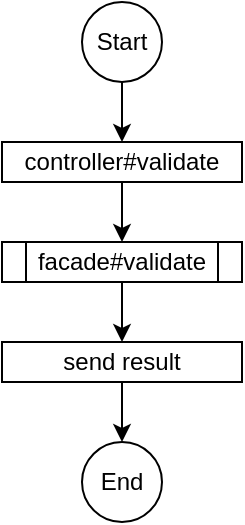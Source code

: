 <mxfile version="13.1.2" type="device"><diagram id="bQJNfSq04z3Suy-RTYqA" name="Page-1"><mxGraphModel dx="982" dy="526" grid="1" gridSize="10" guides="1" tooltips="1" connect="1" arrows="1" fold="1" page="1" pageScale="1" pageWidth="827" pageHeight="1169" math="0" shadow="0"><root><mxCell id="0"/><mxCell id="1" parent="0"/><mxCell id="pOClhgWDpZeRayocTvXV-1" style="edgeStyle=orthogonalEdgeStyle;rounded=0;orthogonalLoop=1;jettySize=auto;html=1;entryX=0.5;entryY=0;entryDx=0;entryDy=0;" edge="1" parent="1" source="pOClhgWDpZeRayocTvXV-2" target="pOClhgWDpZeRayocTvXV-4"><mxGeometry relative="1" as="geometry"/></mxCell><mxCell id="pOClhgWDpZeRayocTvXV-2" value="Start" style="ellipse;whiteSpace=wrap;html=1;aspect=fixed;" vertex="1" parent="1"><mxGeometry x="394" y="40" width="40" height="40" as="geometry"/></mxCell><mxCell id="pOClhgWDpZeRayocTvXV-3" style="edgeStyle=orthogonalEdgeStyle;rounded=0;orthogonalLoop=1;jettySize=auto;html=1;" edge="1" parent="1" source="pOClhgWDpZeRayocTvXV-4" target="pOClhgWDpZeRayocTvXV-6"><mxGeometry relative="1" as="geometry"><mxPoint x="414.0" y="160.0" as="targetPoint"/></mxGeometry></mxCell><mxCell id="pOClhgWDpZeRayocTvXV-4" value="controller#validate" style="rounded=0;whiteSpace=wrap;html=1;" vertex="1" parent="1"><mxGeometry x="354" y="110" width="120" height="20" as="geometry"/></mxCell><mxCell id="pOClhgWDpZeRayocTvXV-5" style="edgeStyle=orthogonalEdgeStyle;rounded=0;orthogonalLoop=1;jettySize=auto;html=1;entryX=0.5;entryY=0;entryDx=0;entryDy=0;" edge="1" parent="1" source="pOClhgWDpZeRayocTvXV-6" target="pOClhgWDpZeRayocTvXV-8"><mxGeometry relative="1" as="geometry"/></mxCell><mxCell id="pOClhgWDpZeRayocTvXV-6" value="&lt;span&gt;facade#validate&lt;/span&gt;" style="shape=process;whiteSpace=wrap;html=1;backgroundOutline=1;" vertex="1" parent="1"><mxGeometry x="354" y="160" width="120" height="20" as="geometry"/></mxCell><mxCell id="pOClhgWDpZeRayocTvXV-7" style="edgeStyle=orthogonalEdgeStyle;rounded=0;orthogonalLoop=1;jettySize=auto;html=1;entryX=0.5;entryY=0;entryDx=0;entryDy=0;" edge="1" parent="1" source="pOClhgWDpZeRayocTvXV-8" target="pOClhgWDpZeRayocTvXV-9"><mxGeometry relative="1" as="geometry"><mxPoint x="414.0" y="270" as="targetPoint"/></mxGeometry></mxCell><mxCell id="pOClhgWDpZeRayocTvXV-8" value="send result" style="rounded=0;whiteSpace=wrap;html=1;" vertex="1" parent="1"><mxGeometry x="354" y="210" width="120" height="20" as="geometry"/></mxCell><mxCell id="pOClhgWDpZeRayocTvXV-9" value="End" style="ellipse;whiteSpace=wrap;html=1;aspect=fixed;" vertex="1" parent="1"><mxGeometry x="394" y="260" width="40" height="40" as="geometry"/></mxCell></root></mxGraphModel></diagram></mxfile>